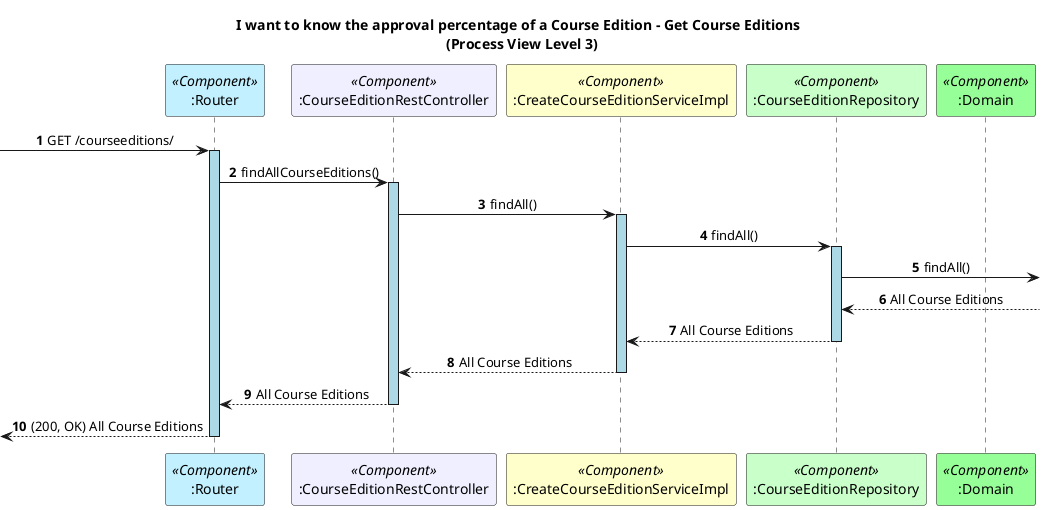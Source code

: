 @startuml
autonumber
skinparam sequenceMessageAlign center
skinparam sequenceLifeLineBackgroundColor lightblue
title I want to know the approval percentage of a Course Edition - Get Course Editions \n (Process View Level 3)
skinparam sequencemessagealign center

participant ":Router" as Router <<Component>> #application
participant ":CourseEditionRestController" as Controller <<Component>> #motivation
participant ":CreateCourseEditionServiceImpl" as Service <<Component>> #business
participant ":CourseEditionRepository" as Repository <<Component>> #technology
participant ":Domain" as Domain <<Component>> #physical

-> Router : GET /courseeditions/
activate Router
Router -> Controller : findAllCourseEditions()
activate Controller
Controller -> Service : findAll()
activate Service
Service -> Repository : findAll()
activate Repository
Repository ->  : findAll()
Repository <--  : All Course Editions
Repository --> Service : All Course Editions
deactivate Repository
Service --> Controller : All Course Editions
deactivate Service
Controller --> Router : All Course Editions
deactivate Controller
<-- Router : (200, OK) All Course Editions
deactivate Router


@enduml